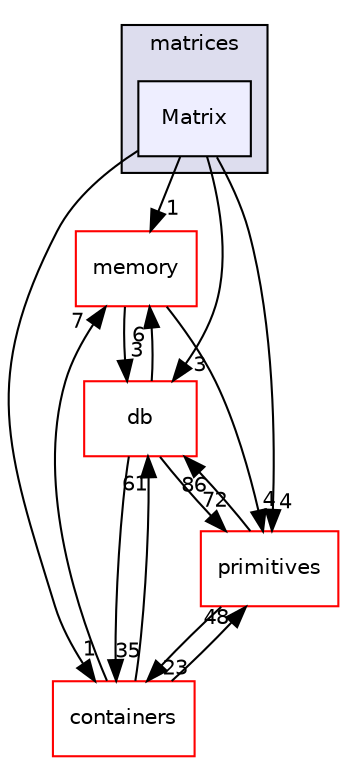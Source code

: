 digraph "src/OpenFOAM/matrices/Matrix" {
  bgcolor=transparent;
  compound=true
  node [ fontsize="10", fontname="Helvetica"];
  edge [ labelfontsize="10", labelfontname="Helvetica"];
  subgraph clusterdir_b07477ab37bc0cd7eb28fb569c691c21 {
    graph [ bgcolor="#ddddee", pencolor="black", label="matrices" fontname="Helvetica", fontsize="10", URL="dir_b07477ab37bc0cd7eb28fb569c691c21.html"]
  dir_14ee30411da660ce7a4c0e27a888c3fd [shape=box, label="Matrix", style="filled", fillcolor="#eeeeff", pencolor="black", URL="dir_14ee30411da660ce7a4c0e27a888c3fd.html"];
  }
  dir_385a22dcc2f7120acb0f1a7a832b3b8d [shape=box label="memory" color="red" URL="dir_385a22dcc2f7120acb0f1a7a832b3b8d.html"];
  dir_19d0872053bde092be81d7fe3f56cbf7 [shape=box label="containers" color="red" URL="dir_19d0872053bde092be81d7fe3f56cbf7.html"];
  dir_63c634f7a7cfd679ac26c67fb30fc32f [shape=box label="db" color="red" URL="dir_63c634f7a7cfd679ac26c67fb30fc32f.html"];
  dir_3e50f45338116b169052b428016851aa [shape=box label="primitives" color="red" URL="dir_3e50f45338116b169052b428016851aa.html"];
  dir_385a22dcc2f7120acb0f1a7a832b3b8d->dir_63c634f7a7cfd679ac26c67fb30fc32f [headlabel="3", labeldistance=1.5 headhref="dir_002212_001948.html"];
  dir_385a22dcc2f7120acb0f1a7a832b3b8d->dir_3e50f45338116b169052b428016851aa [headlabel="4", labeldistance=1.5 headhref="dir_002212_002316.html"];
  dir_19d0872053bde092be81d7fe3f56cbf7->dir_385a22dcc2f7120acb0f1a7a832b3b8d [headlabel="7", labeldistance=1.5 headhref="dir_001897_002212.html"];
  dir_19d0872053bde092be81d7fe3f56cbf7->dir_63c634f7a7cfd679ac26c67fb30fc32f [headlabel="61", labeldistance=1.5 headhref="dir_001897_001948.html"];
  dir_19d0872053bde092be81d7fe3f56cbf7->dir_3e50f45338116b169052b428016851aa [headlabel="48", labeldistance=1.5 headhref="dir_001897_002316.html"];
  dir_14ee30411da660ce7a4c0e27a888c3fd->dir_385a22dcc2f7120acb0f1a7a832b3b8d [headlabel="1", labeldistance=1.5 headhref="dir_002203_002212.html"];
  dir_14ee30411da660ce7a4c0e27a888c3fd->dir_19d0872053bde092be81d7fe3f56cbf7 [headlabel="1", labeldistance=1.5 headhref="dir_002203_001897.html"];
  dir_14ee30411da660ce7a4c0e27a888c3fd->dir_63c634f7a7cfd679ac26c67fb30fc32f [headlabel="3", labeldistance=1.5 headhref="dir_002203_001948.html"];
  dir_14ee30411da660ce7a4c0e27a888c3fd->dir_3e50f45338116b169052b428016851aa [headlabel="4", labeldistance=1.5 headhref="dir_002203_002316.html"];
  dir_63c634f7a7cfd679ac26c67fb30fc32f->dir_385a22dcc2f7120acb0f1a7a832b3b8d [headlabel="6", labeldistance=1.5 headhref="dir_001948_002212.html"];
  dir_63c634f7a7cfd679ac26c67fb30fc32f->dir_19d0872053bde092be81d7fe3f56cbf7 [headlabel="35", labeldistance=1.5 headhref="dir_001948_001897.html"];
  dir_63c634f7a7cfd679ac26c67fb30fc32f->dir_3e50f45338116b169052b428016851aa [headlabel="72", labeldistance=1.5 headhref="dir_001948_002316.html"];
  dir_3e50f45338116b169052b428016851aa->dir_19d0872053bde092be81d7fe3f56cbf7 [headlabel="23", labeldistance=1.5 headhref="dir_002316_001897.html"];
  dir_3e50f45338116b169052b428016851aa->dir_63c634f7a7cfd679ac26c67fb30fc32f [headlabel="86", labeldistance=1.5 headhref="dir_002316_001948.html"];
}
